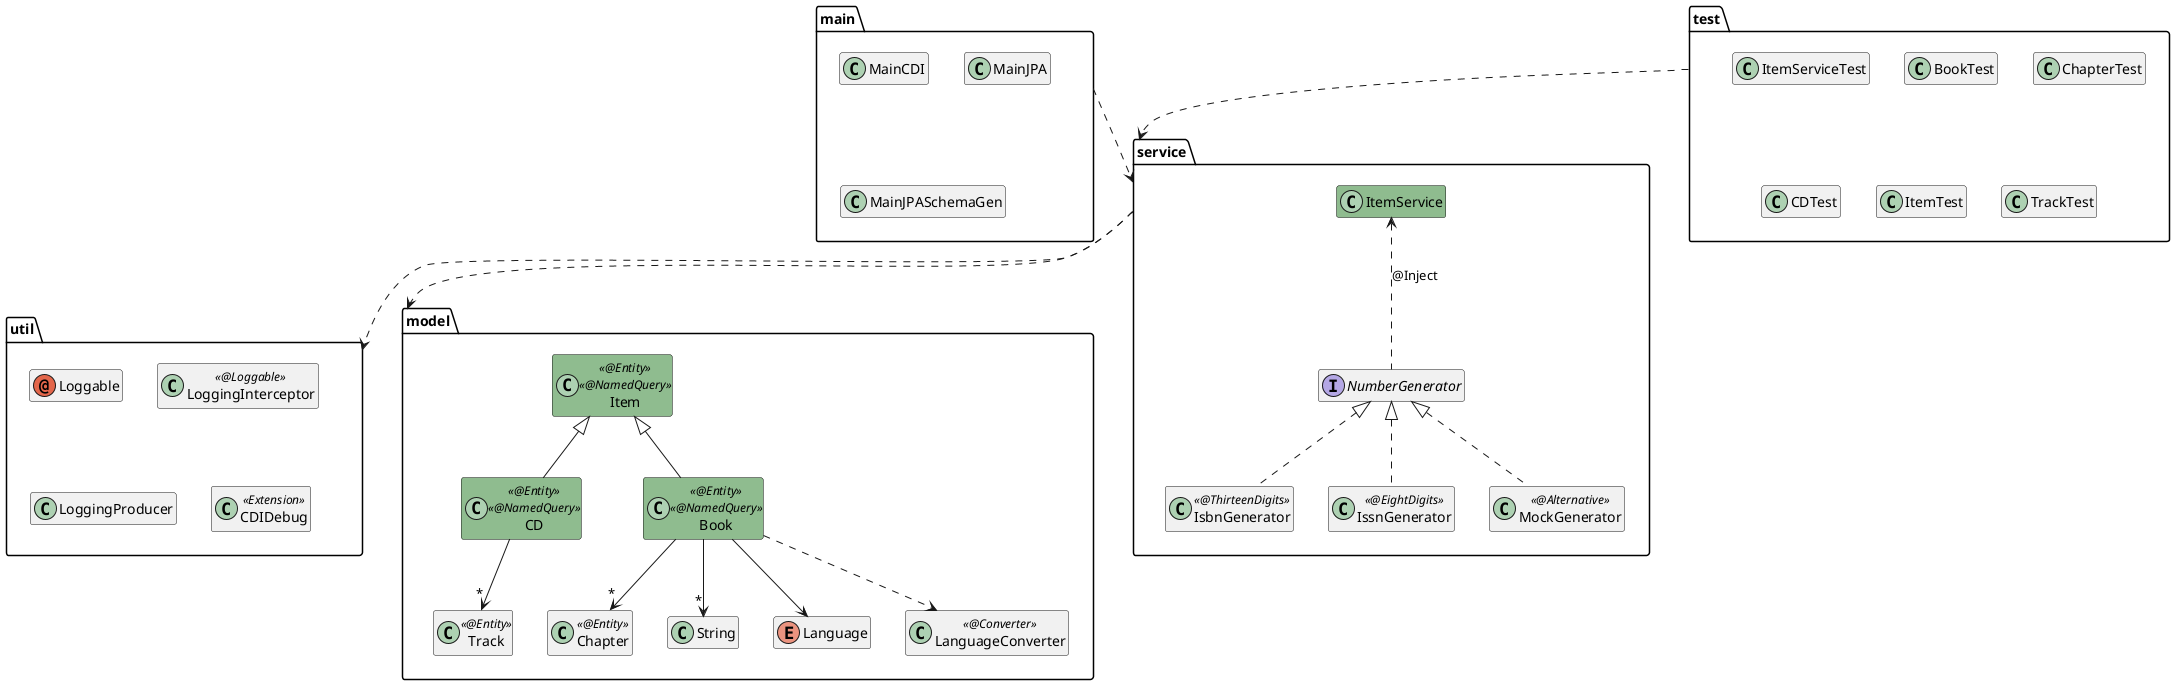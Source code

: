 @startuml

hide members

package "main" {
    class MainCDI
    class MainJPA
    class MainJPASchemaGen
}
package "test" {
    class ItemServiceTest
    class BookTest
    class ChapterTest
    class CDTest 
    class ItemTest
    class TrackTest
}

package "service" {
    interface NumberGenerator
    class IsbnGenerator << @ThirteenDigits >>
    class IssnGenerator << @EightDigits >>
    class MockGenerator << @Alternative >>
    class ItemService #8FBC8F

    ItemService <.. NumberGenerator : @Inject
    NumberGenerator <|.. IsbnGenerator
    NumberGenerator <|.. IssnGenerator
    NumberGenerator <|.. MockGenerator
}

package "model" {
    class Item << @Entity >> << @NamedQuery >> #8FBC8F
    class CD << @Entity >> << @NamedQuery >> #8FBC8F
    class Track << @Entity >>
    class Chapter << @Entity >>
    class Book << @Entity >> << @NamedQuery >>  #8FBC8F
    class String
    enum Language
    class LanguageConverter << @Converter >>

    Item <|-- CD
    Item <|-- Book
    CD --> "*" Track
    Book --> "*" String
    Book --> "*" Chapter
    Book --> Language
    Book ..> LanguageConverter
}

package "util" {
    annotation Loggable
    class LoggingInterceptor << @Loggable >>
    class LoggingProducer
    class CDIDebug << Extension >>
}

main ..> service
test ..> service
service ..> model
service ..> util

@enduml